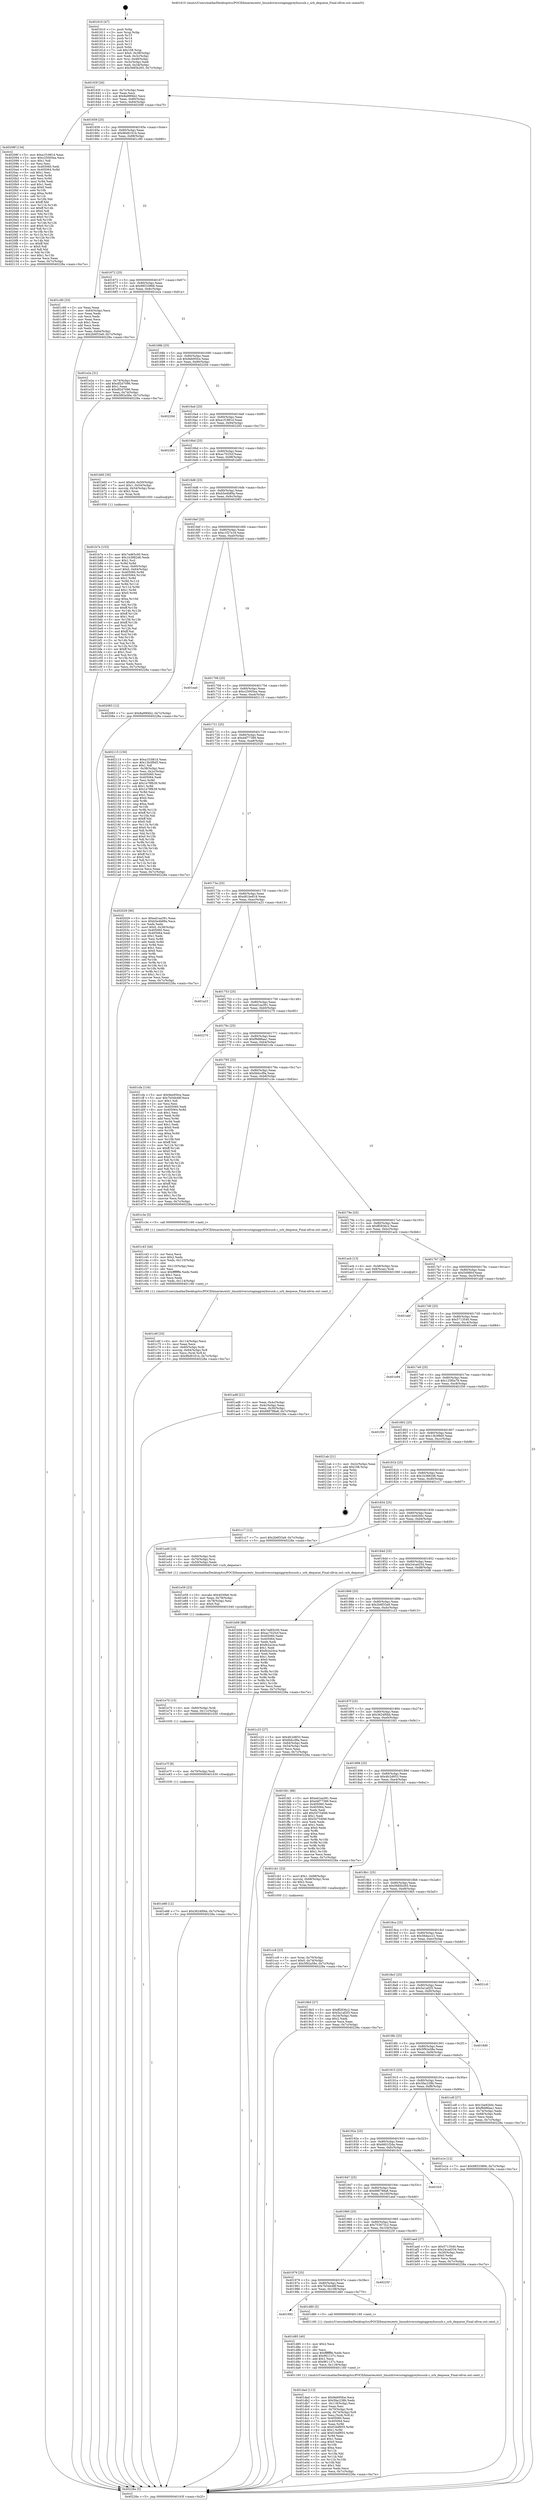 digraph "0x401610" {
  label = "0x401610 (/mnt/c/Users/mathe/Desktop/tcc/POCII/binaries/extr_linuxdriversstaginggreybususb.c_urb_dequeue_Final-ollvm.out::main(0))"
  labelloc = "t"
  node[shape=record]

  Entry [label="",width=0.3,height=0.3,shape=circle,fillcolor=black,style=filled]
  "0x40163f" [label="{
     0x40163f [26]\l
     | [instrs]\l
     &nbsp;&nbsp;0x40163f \<+3\>: mov -0x7c(%rbp),%eax\l
     &nbsp;&nbsp;0x401642 \<+2\>: mov %eax,%ecx\l
     &nbsp;&nbsp;0x401644 \<+6\>: sub $0x8a99f4b2,%ecx\l
     &nbsp;&nbsp;0x40164a \<+3\>: mov %eax,-0x80(%rbp)\l
     &nbsp;&nbsp;0x40164d \<+6\>: mov %ecx,-0x84(%rbp)\l
     &nbsp;&nbsp;0x401653 \<+6\>: je 000000000040208f \<main+0xa7f\>\l
  }"]
  "0x40208f" [label="{
     0x40208f [134]\l
     | [instrs]\l
     &nbsp;&nbsp;0x40208f \<+5\>: mov $0xa1f1881d,%eax\l
     &nbsp;&nbsp;0x402094 \<+5\>: mov $0xc25005ea,%ecx\l
     &nbsp;&nbsp;0x402099 \<+2\>: mov $0x1,%dl\l
     &nbsp;&nbsp;0x40209b \<+2\>: xor %esi,%esi\l
     &nbsp;&nbsp;0x40209d \<+7\>: mov 0x405060,%edi\l
     &nbsp;&nbsp;0x4020a4 \<+8\>: mov 0x405064,%r8d\l
     &nbsp;&nbsp;0x4020ac \<+3\>: sub $0x1,%esi\l
     &nbsp;&nbsp;0x4020af \<+3\>: mov %edi,%r9d\l
     &nbsp;&nbsp;0x4020b2 \<+3\>: add %esi,%r9d\l
     &nbsp;&nbsp;0x4020b5 \<+4\>: imul %r9d,%edi\l
     &nbsp;&nbsp;0x4020b9 \<+3\>: and $0x1,%edi\l
     &nbsp;&nbsp;0x4020bc \<+3\>: cmp $0x0,%edi\l
     &nbsp;&nbsp;0x4020bf \<+4\>: sete %r10b\l
     &nbsp;&nbsp;0x4020c3 \<+4\>: cmp $0xa,%r8d\l
     &nbsp;&nbsp;0x4020c7 \<+4\>: setl %r11b\l
     &nbsp;&nbsp;0x4020cb \<+3\>: mov %r10b,%bl\l
     &nbsp;&nbsp;0x4020ce \<+3\>: xor $0xff,%bl\l
     &nbsp;&nbsp;0x4020d1 \<+3\>: mov %r11b,%r14b\l
     &nbsp;&nbsp;0x4020d4 \<+4\>: xor $0xff,%r14b\l
     &nbsp;&nbsp;0x4020d8 \<+3\>: xor $0x0,%dl\l
     &nbsp;&nbsp;0x4020db \<+3\>: mov %bl,%r15b\l
     &nbsp;&nbsp;0x4020de \<+4\>: and $0x0,%r15b\l
     &nbsp;&nbsp;0x4020e2 \<+3\>: and %dl,%r10b\l
     &nbsp;&nbsp;0x4020e5 \<+3\>: mov %r14b,%r12b\l
     &nbsp;&nbsp;0x4020e8 \<+4\>: and $0x0,%r12b\l
     &nbsp;&nbsp;0x4020ec \<+3\>: and %dl,%r11b\l
     &nbsp;&nbsp;0x4020ef \<+3\>: or %r10b,%r15b\l
     &nbsp;&nbsp;0x4020f2 \<+3\>: or %r11b,%r12b\l
     &nbsp;&nbsp;0x4020f5 \<+3\>: xor %r12b,%r15b\l
     &nbsp;&nbsp;0x4020f8 \<+3\>: or %r14b,%bl\l
     &nbsp;&nbsp;0x4020fb \<+3\>: xor $0xff,%bl\l
     &nbsp;&nbsp;0x4020fe \<+3\>: or $0x0,%dl\l
     &nbsp;&nbsp;0x402101 \<+2\>: and %dl,%bl\l
     &nbsp;&nbsp;0x402103 \<+3\>: or %bl,%r15b\l
     &nbsp;&nbsp;0x402106 \<+4\>: test $0x1,%r15b\l
     &nbsp;&nbsp;0x40210a \<+3\>: cmovne %ecx,%eax\l
     &nbsp;&nbsp;0x40210d \<+3\>: mov %eax,-0x7c(%rbp)\l
     &nbsp;&nbsp;0x402110 \<+5\>: jmp 000000000040228a \<main+0xc7a\>\l
  }"]
  "0x401659" [label="{
     0x401659 [25]\l
     | [instrs]\l
     &nbsp;&nbsp;0x401659 \<+5\>: jmp 000000000040165e \<main+0x4e\>\l
     &nbsp;&nbsp;0x40165e \<+3\>: mov -0x80(%rbp),%eax\l
     &nbsp;&nbsp;0x401661 \<+5\>: sub $0x96d9161b,%eax\l
     &nbsp;&nbsp;0x401666 \<+6\>: mov %eax,-0x88(%rbp)\l
     &nbsp;&nbsp;0x40166c \<+6\>: je 0000000000401c90 \<main+0x680\>\l
  }"]
  Exit [label="",width=0.3,height=0.3,shape=circle,fillcolor=black,style=filled,peripheries=2]
  "0x401c90" [label="{
     0x401c90 [33]\l
     | [instrs]\l
     &nbsp;&nbsp;0x401c90 \<+2\>: xor %eax,%eax\l
     &nbsp;&nbsp;0x401c92 \<+3\>: mov -0x64(%rbp),%ecx\l
     &nbsp;&nbsp;0x401c95 \<+2\>: mov %eax,%edx\l
     &nbsp;&nbsp;0x401c97 \<+2\>: sub %ecx,%edx\l
     &nbsp;&nbsp;0x401c99 \<+2\>: mov %eax,%ecx\l
     &nbsp;&nbsp;0x401c9b \<+3\>: sub $0x1,%ecx\l
     &nbsp;&nbsp;0x401c9e \<+2\>: add %ecx,%edx\l
     &nbsp;&nbsp;0x401ca0 \<+2\>: sub %edx,%eax\l
     &nbsp;&nbsp;0x401ca2 \<+3\>: mov %eax,-0x64(%rbp)\l
     &nbsp;&nbsp;0x401ca5 \<+7\>: movl $0x2b6f33a9,-0x7c(%rbp)\l
     &nbsp;&nbsp;0x401cac \<+5\>: jmp 000000000040228a \<main+0xc7a\>\l
  }"]
  "0x401672" [label="{
     0x401672 [25]\l
     | [instrs]\l
     &nbsp;&nbsp;0x401672 \<+5\>: jmp 0000000000401677 \<main+0x67\>\l
     &nbsp;&nbsp;0x401677 \<+3\>: mov -0x80(%rbp),%eax\l
     &nbsp;&nbsp;0x40167a \<+5\>: sub $0x98533866,%eax\l
     &nbsp;&nbsp;0x40167f \<+6\>: mov %eax,-0x8c(%rbp)\l
     &nbsp;&nbsp;0x401685 \<+6\>: je 0000000000401e2a \<main+0x81a\>\l
  }"]
  "0x401e88" [label="{
     0x401e88 [12]\l
     | [instrs]\l
     &nbsp;&nbsp;0x401e88 \<+7\>: movl $0x3624f0bb,-0x7c(%rbp)\l
     &nbsp;&nbsp;0x401e8f \<+5\>: jmp 000000000040228a \<main+0xc7a\>\l
  }"]
  "0x401e2a" [label="{
     0x401e2a [31]\l
     | [instrs]\l
     &nbsp;&nbsp;0x401e2a \<+3\>: mov -0x74(%rbp),%eax\l
     &nbsp;&nbsp;0x401e2d \<+5\>: add $0xdf2d7096,%eax\l
     &nbsp;&nbsp;0x401e32 \<+3\>: add $0x1,%eax\l
     &nbsp;&nbsp;0x401e35 \<+5\>: sub $0xdf2d7096,%eax\l
     &nbsp;&nbsp;0x401e3a \<+3\>: mov %eax,-0x74(%rbp)\l
     &nbsp;&nbsp;0x401e3d \<+7\>: movl $0x5f92a58e,-0x7c(%rbp)\l
     &nbsp;&nbsp;0x401e44 \<+5\>: jmp 000000000040228a \<main+0xc7a\>\l
  }"]
  "0x40168b" [label="{
     0x40168b [25]\l
     | [instrs]\l
     &nbsp;&nbsp;0x40168b \<+5\>: jmp 0000000000401690 \<main+0x80\>\l
     &nbsp;&nbsp;0x401690 \<+3\>: mov -0x80(%rbp),%eax\l
     &nbsp;&nbsp;0x401693 \<+5\>: sub $0x9eb95fce,%eax\l
     &nbsp;&nbsp;0x401698 \<+6\>: mov %eax,-0x90(%rbp)\l
     &nbsp;&nbsp;0x40169e \<+6\>: je 000000000040220d \<main+0xbfd\>\l
  }"]
  "0x401e7f" [label="{
     0x401e7f [9]\l
     | [instrs]\l
     &nbsp;&nbsp;0x401e7f \<+4\>: mov -0x70(%rbp),%rdi\l
     &nbsp;&nbsp;0x401e83 \<+5\>: call 0000000000401030 \<free@plt\>\l
     | [calls]\l
     &nbsp;&nbsp;0x401030 \{1\} (unknown)\l
  }"]
  "0x40220d" [label="{
     0x40220d\l
  }", style=dashed]
  "0x4016a4" [label="{
     0x4016a4 [25]\l
     | [instrs]\l
     &nbsp;&nbsp;0x4016a4 \<+5\>: jmp 00000000004016a9 \<main+0x99\>\l
     &nbsp;&nbsp;0x4016a9 \<+3\>: mov -0x80(%rbp),%eax\l
     &nbsp;&nbsp;0x4016ac \<+5\>: sub $0xa1f1881d,%eax\l
     &nbsp;&nbsp;0x4016b1 \<+6\>: mov %eax,-0x94(%rbp)\l
     &nbsp;&nbsp;0x4016b7 \<+6\>: je 0000000000402283 \<main+0xc73\>\l
  }"]
  "0x401e70" [label="{
     0x401e70 [15]\l
     | [instrs]\l
     &nbsp;&nbsp;0x401e70 \<+4\>: mov -0x60(%rbp),%rdi\l
     &nbsp;&nbsp;0x401e74 \<+6\>: mov %eax,-0x11c(%rbp)\l
     &nbsp;&nbsp;0x401e7a \<+5\>: call 0000000000401030 \<free@plt\>\l
     | [calls]\l
     &nbsp;&nbsp;0x401030 \{1\} (unknown)\l
  }"]
  "0x402283" [label="{
     0x402283\l
  }", style=dashed]
  "0x4016bd" [label="{
     0x4016bd [25]\l
     | [instrs]\l
     &nbsp;&nbsp;0x4016bd \<+5\>: jmp 00000000004016c2 \<main+0xb2\>\l
     &nbsp;&nbsp;0x4016c2 \<+3\>: mov -0x80(%rbp),%eax\l
     &nbsp;&nbsp;0x4016c5 \<+5\>: sub $0xac7025cf,%eax\l
     &nbsp;&nbsp;0x4016ca \<+6\>: mov %eax,-0x98(%rbp)\l
     &nbsp;&nbsp;0x4016d0 \<+6\>: je 0000000000401b60 \<main+0x550\>\l
  }"]
  "0x401e59" [label="{
     0x401e59 [23]\l
     | [instrs]\l
     &nbsp;&nbsp;0x401e59 \<+10\>: movabs $0x4030b6,%rdi\l
     &nbsp;&nbsp;0x401e63 \<+3\>: mov %eax,-0x78(%rbp)\l
     &nbsp;&nbsp;0x401e66 \<+3\>: mov -0x78(%rbp),%esi\l
     &nbsp;&nbsp;0x401e69 \<+2\>: mov $0x0,%al\l
     &nbsp;&nbsp;0x401e6b \<+5\>: call 0000000000401040 \<printf@plt\>\l
     | [calls]\l
     &nbsp;&nbsp;0x401040 \{1\} (unknown)\l
  }"]
  "0x401b60" [label="{
     0x401b60 [30]\l
     | [instrs]\l
     &nbsp;&nbsp;0x401b60 \<+7\>: movl $0x64,-0x50(%rbp)\l
     &nbsp;&nbsp;0x401b67 \<+7\>: movl $0x1,-0x54(%rbp)\l
     &nbsp;&nbsp;0x401b6e \<+4\>: movslq -0x54(%rbp),%rax\l
     &nbsp;&nbsp;0x401b72 \<+4\>: shl $0x2,%rax\l
     &nbsp;&nbsp;0x401b76 \<+3\>: mov %rax,%rdi\l
     &nbsp;&nbsp;0x401b79 \<+5\>: call 0000000000401050 \<malloc@plt\>\l
     | [calls]\l
     &nbsp;&nbsp;0x401050 \{1\} (unknown)\l
  }"]
  "0x4016d6" [label="{
     0x4016d6 [25]\l
     | [instrs]\l
     &nbsp;&nbsp;0x4016d6 \<+5\>: jmp 00000000004016db \<main+0xcb\>\l
     &nbsp;&nbsp;0x4016db \<+3\>: mov -0x80(%rbp),%eax\l
     &nbsp;&nbsp;0x4016de \<+5\>: sub $0xb5e4b89a,%eax\l
     &nbsp;&nbsp;0x4016e3 \<+6\>: mov %eax,-0x9c(%rbp)\l
     &nbsp;&nbsp;0x4016e9 \<+6\>: je 0000000000402083 \<main+0xa73\>\l
  }"]
  "0x401dad" [label="{
     0x401dad [113]\l
     | [instrs]\l
     &nbsp;&nbsp;0x401dad \<+5\>: mov $0x9eb95fce,%ecx\l
     &nbsp;&nbsp;0x401db2 \<+5\>: mov $0x5fac238b,%edx\l
     &nbsp;&nbsp;0x401db7 \<+6\>: mov -0x118(%rbp),%esi\l
     &nbsp;&nbsp;0x401dbd \<+3\>: imul %eax,%esi\l
     &nbsp;&nbsp;0x401dc0 \<+4\>: mov -0x70(%rbp),%rdi\l
     &nbsp;&nbsp;0x401dc4 \<+4\>: movslq -0x74(%rbp),%r8\l
     &nbsp;&nbsp;0x401dc8 \<+4\>: mov %esi,(%rdi,%r8,4)\l
     &nbsp;&nbsp;0x401dcc \<+7\>: mov 0x405060,%eax\l
     &nbsp;&nbsp;0x401dd3 \<+7\>: mov 0x405064,%esi\l
     &nbsp;&nbsp;0x401dda \<+3\>: mov %eax,%r9d\l
     &nbsp;&nbsp;0x401ddd \<+7\>: sub $0xf16df955,%r9d\l
     &nbsp;&nbsp;0x401de4 \<+4\>: sub $0x1,%r9d\l
     &nbsp;&nbsp;0x401de8 \<+7\>: add $0xf16df955,%r9d\l
     &nbsp;&nbsp;0x401def \<+4\>: imul %r9d,%eax\l
     &nbsp;&nbsp;0x401df3 \<+3\>: and $0x1,%eax\l
     &nbsp;&nbsp;0x401df6 \<+3\>: cmp $0x0,%eax\l
     &nbsp;&nbsp;0x401df9 \<+4\>: sete %r10b\l
     &nbsp;&nbsp;0x401dfd \<+3\>: cmp $0xa,%esi\l
     &nbsp;&nbsp;0x401e00 \<+4\>: setl %r11b\l
     &nbsp;&nbsp;0x401e04 \<+3\>: mov %r10b,%bl\l
     &nbsp;&nbsp;0x401e07 \<+3\>: and %r11b,%bl\l
     &nbsp;&nbsp;0x401e0a \<+3\>: xor %r11b,%r10b\l
     &nbsp;&nbsp;0x401e0d \<+3\>: or %r10b,%bl\l
     &nbsp;&nbsp;0x401e10 \<+3\>: test $0x1,%bl\l
     &nbsp;&nbsp;0x401e13 \<+3\>: cmovne %edx,%ecx\l
     &nbsp;&nbsp;0x401e16 \<+3\>: mov %ecx,-0x7c(%rbp)\l
     &nbsp;&nbsp;0x401e19 \<+5\>: jmp 000000000040228a \<main+0xc7a\>\l
  }"]
  "0x402083" [label="{
     0x402083 [12]\l
     | [instrs]\l
     &nbsp;&nbsp;0x402083 \<+7\>: movl $0x8a99f4b2,-0x7c(%rbp)\l
     &nbsp;&nbsp;0x40208a \<+5\>: jmp 000000000040228a \<main+0xc7a\>\l
  }"]
  "0x4016ef" [label="{
     0x4016ef [25]\l
     | [instrs]\l
     &nbsp;&nbsp;0x4016ef \<+5\>: jmp 00000000004016f4 \<main+0xe4\>\l
     &nbsp;&nbsp;0x4016f4 \<+3\>: mov -0x80(%rbp),%eax\l
     &nbsp;&nbsp;0x4016f7 \<+5\>: sub $0xc1f27e18,%eax\l
     &nbsp;&nbsp;0x4016fc \<+6\>: mov %eax,-0xa0(%rbp)\l
     &nbsp;&nbsp;0x401702 \<+6\>: je 0000000000401ea0 \<main+0x890\>\l
  }"]
  "0x401d85" [label="{
     0x401d85 [40]\l
     | [instrs]\l
     &nbsp;&nbsp;0x401d85 \<+5\>: mov $0x2,%ecx\l
     &nbsp;&nbsp;0x401d8a \<+1\>: cltd\l
     &nbsp;&nbsp;0x401d8b \<+2\>: idiv %ecx\l
     &nbsp;&nbsp;0x401d8d \<+6\>: imul $0xfffffffe,%edx,%ecx\l
     &nbsp;&nbsp;0x401d93 \<+6\>: add $0x961137c,%ecx\l
     &nbsp;&nbsp;0x401d99 \<+3\>: add $0x1,%ecx\l
     &nbsp;&nbsp;0x401d9c \<+6\>: sub $0x961137c,%ecx\l
     &nbsp;&nbsp;0x401da2 \<+6\>: mov %ecx,-0x118(%rbp)\l
     &nbsp;&nbsp;0x401da8 \<+5\>: call 0000000000401160 \<next_i\>\l
     | [calls]\l
     &nbsp;&nbsp;0x401160 \{1\} (/mnt/c/Users/mathe/Desktop/tcc/POCII/binaries/extr_linuxdriversstaginggreybususb.c_urb_dequeue_Final-ollvm.out::next_i)\l
  }"]
  "0x401ea0" [label="{
     0x401ea0\l
  }", style=dashed]
  "0x401708" [label="{
     0x401708 [25]\l
     | [instrs]\l
     &nbsp;&nbsp;0x401708 \<+5\>: jmp 000000000040170d \<main+0xfd\>\l
     &nbsp;&nbsp;0x40170d \<+3\>: mov -0x80(%rbp),%eax\l
     &nbsp;&nbsp;0x401710 \<+5\>: sub $0xc25005ea,%eax\l
     &nbsp;&nbsp;0x401715 \<+6\>: mov %eax,-0xa4(%rbp)\l
     &nbsp;&nbsp;0x40171b \<+6\>: je 0000000000402115 \<main+0xb05\>\l
  }"]
  "0x401992" [label="{
     0x401992\l
  }", style=dashed]
  "0x402115" [label="{
     0x402115 [150]\l
     | [instrs]\l
     &nbsp;&nbsp;0x402115 \<+5\>: mov $0xa1f1881d,%eax\l
     &nbsp;&nbsp;0x40211a \<+5\>: mov $0x13b3f9d5,%ecx\l
     &nbsp;&nbsp;0x40211f \<+2\>: mov $0x1,%dl\l
     &nbsp;&nbsp;0x402121 \<+3\>: mov -0x38(%rbp),%esi\l
     &nbsp;&nbsp;0x402124 \<+3\>: mov %esi,-0x2c(%rbp)\l
     &nbsp;&nbsp;0x402127 \<+7\>: mov 0x405060,%esi\l
     &nbsp;&nbsp;0x40212e \<+7\>: mov 0x405064,%edi\l
     &nbsp;&nbsp;0x402135 \<+3\>: mov %esi,%r8d\l
     &nbsp;&nbsp;0x402138 \<+7\>: add $0x1e78fb39,%r8d\l
     &nbsp;&nbsp;0x40213f \<+4\>: sub $0x1,%r8d\l
     &nbsp;&nbsp;0x402143 \<+7\>: sub $0x1e78fb39,%r8d\l
     &nbsp;&nbsp;0x40214a \<+4\>: imul %r8d,%esi\l
     &nbsp;&nbsp;0x40214e \<+3\>: and $0x1,%esi\l
     &nbsp;&nbsp;0x402151 \<+3\>: cmp $0x0,%esi\l
     &nbsp;&nbsp;0x402154 \<+4\>: sete %r9b\l
     &nbsp;&nbsp;0x402158 \<+3\>: cmp $0xa,%edi\l
     &nbsp;&nbsp;0x40215b \<+4\>: setl %r10b\l
     &nbsp;&nbsp;0x40215f \<+3\>: mov %r9b,%r11b\l
     &nbsp;&nbsp;0x402162 \<+4\>: xor $0xff,%r11b\l
     &nbsp;&nbsp;0x402166 \<+3\>: mov %r10b,%bl\l
     &nbsp;&nbsp;0x402169 \<+3\>: xor $0xff,%bl\l
     &nbsp;&nbsp;0x40216c \<+3\>: xor $0x0,%dl\l
     &nbsp;&nbsp;0x40216f \<+3\>: mov %r11b,%r14b\l
     &nbsp;&nbsp;0x402172 \<+4\>: and $0x0,%r14b\l
     &nbsp;&nbsp;0x402176 \<+3\>: and %dl,%r9b\l
     &nbsp;&nbsp;0x402179 \<+3\>: mov %bl,%r15b\l
     &nbsp;&nbsp;0x40217c \<+4\>: and $0x0,%r15b\l
     &nbsp;&nbsp;0x402180 \<+3\>: and %dl,%r10b\l
     &nbsp;&nbsp;0x402183 \<+3\>: or %r9b,%r14b\l
     &nbsp;&nbsp;0x402186 \<+3\>: or %r10b,%r15b\l
     &nbsp;&nbsp;0x402189 \<+3\>: xor %r15b,%r14b\l
     &nbsp;&nbsp;0x40218c \<+3\>: or %bl,%r11b\l
     &nbsp;&nbsp;0x40218f \<+4\>: xor $0xff,%r11b\l
     &nbsp;&nbsp;0x402193 \<+3\>: or $0x0,%dl\l
     &nbsp;&nbsp;0x402196 \<+3\>: and %dl,%r11b\l
     &nbsp;&nbsp;0x402199 \<+3\>: or %r11b,%r14b\l
     &nbsp;&nbsp;0x40219c \<+4\>: test $0x1,%r14b\l
     &nbsp;&nbsp;0x4021a0 \<+3\>: cmovne %ecx,%eax\l
     &nbsp;&nbsp;0x4021a3 \<+3\>: mov %eax,-0x7c(%rbp)\l
     &nbsp;&nbsp;0x4021a6 \<+5\>: jmp 000000000040228a \<main+0xc7a\>\l
  }"]
  "0x401721" [label="{
     0x401721 [25]\l
     | [instrs]\l
     &nbsp;&nbsp;0x401721 \<+5\>: jmp 0000000000401726 \<main+0x116\>\l
     &nbsp;&nbsp;0x401726 \<+3\>: mov -0x80(%rbp),%eax\l
     &nbsp;&nbsp;0x401729 \<+5\>: sub $0xd4f77389,%eax\l
     &nbsp;&nbsp;0x40172e \<+6\>: mov %eax,-0xa8(%rbp)\l
     &nbsp;&nbsp;0x401734 \<+6\>: je 0000000000402029 \<main+0xa19\>\l
  }"]
  "0x401d80" [label="{
     0x401d80 [5]\l
     | [instrs]\l
     &nbsp;&nbsp;0x401d80 \<+5\>: call 0000000000401160 \<next_i\>\l
     | [calls]\l
     &nbsp;&nbsp;0x401160 \{1\} (/mnt/c/Users/mathe/Desktop/tcc/POCII/binaries/extr_linuxdriversstaginggreybususb.c_urb_dequeue_Final-ollvm.out::next_i)\l
  }"]
  "0x402029" [label="{
     0x402029 [90]\l
     | [instrs]\l
     &nbsp;&nbsp;0x402029 \<+5\>: mov $0xed1ea391,%eax\l
     &nbsp;&nbsp;0x40202e \<+5\>: mov $0xb5e4b89a,%ecx\l
     &nbsp;&nbsp;0x402033 \<+2\>: xor %edx,%edx\l
     &nbsp;&nbsp;0x402035 \<+7\>: movl $0x0,-0x38(%rbp)\l
     &nbsp;&nbsp;0x40203c \<+7\>: mov 0x405060,%esi\l
     &nbsp;&nbsp;0x402043 \<+7\>: mov 0x405064,%edi\l
     &nbsp;&nbsp;0x40204a \<+3\>: sub $0x1,%edx\l
     &nbsp;&nbsp;0x40204d \<+3\>: mov %esi,%r8d\l
     &nbsp;&nbsp;0x402050 \<+3\>: add %edx,%r8d\l
     &nbsp;&nbsp;0x402053 \<+4\>: imul %r8d,%esi\l
     &nbsp;&nbsp;0x402057 \<+3\>: and $0x1,%esi\l
     &nbsp;&nbsp;0x40205a \<+3\>: cmp $0x0,%esi\l
     &nbsp;&nbsp;0x40205d \<+4\>: sete %r9b\l
     &nbsp;&nbsp;0x402061 \<+3\>: cmp $0xa,%edi\l
     &nbsp;&nbsp;0x402064 \<+4\>: setl %r10b\l
     &nbsp;&nbsp;0x402068 \<+3\>: mov %r9b,%r11b\l
     &nbsp;&nbsp;0x40206b \<+3\>: and %r10b,%r11b\l
     &nbsp;&nbsp;0x40206e \<+3\>: xor %r10b,%r9b\l
     &nbsp;&nbsp;0x402071 \<+3\>: or %r9b,%r11b\l
     &nbsp;&nbsp;0x402074 \<+4\>: test $0x1,%r11b\l
     &nbsp;&nbsp;0x402078 \<+3\>: cmovne %ecx,%eax\l
     &nbsp;&nbsp;0x40207b \<+3\>: mov %eax,-0x7c(%rbp)\l
     &nbsp;&nbsp;0x40207e \<+5\>: jmp 000000000040228a \<main+0xc7a\>\l
  }"]
  "0x40173a" [label="{
     0x40173a [25]\l
     | [instrs]\l
     &nbsp;&nbsp;0x40173a \<+5\>: jmp 000000000040173f \<main+0x12f\>\l
     &nbsp;&nbsp;0x40173f \<+3\>: mov -0x80(%rbp),%eax\l
     &nbsp;&nbsp;0x401742 \<+5\>: sub $0xd81be818,%eax\l
     &nbsp;&nbsp;0x401747 \<+6\>: mov %eax,-0xac(%rbp)\l
     &nbsp;&nbsp;0x40174d \<+6\>: je 0000000000401a23 \<main+0x413\>\l
  }"]
  "0x401979" [label="{
     0x401979 [25]\l
     | [instrs]\l
     &nbsp;&nbsp;0x401979 \<+5\>: jmp 000000000040197e \<main+0x36e\>\l
     &nbsp;&nbsp;0x40197e \<+3\>: mov -0x80(%rbp),%eax\l
     &nbsp;&nbsp;0x401981 \<+5\>: sub $0x7b54b48f,%eax\l
     &nbsp;&nbsp;0x401986 \<+6\>: mov %eax,-0x108(%rbp)\l
     &nbsp;&nbsp;0x40198c \<+6\>: je 0000000000401d80 \<main+0x770\>\l
  }"]
  "0x401a23" [label="{
     0x401a23\l
  }", style=dashed]
  "0x401753" [label="{
     0x401753 [25]\l
     | [instrs]\l
     &nbsp;&nbsp;0x401753 \<+5\>: jmp 0000000000401758 \<main+0x148\>\l
     &nbsp;&nbsp;0x401758 \<+3\>: mov -0x80(%rbp),%eax\l
     &nbsp;&nbsp;0x40175b \<+5\>: sub $0xed1ea391,%eax\l
     &nbsp;&nbsp;0x401760 \<+6\>: mov %eax,-0xb0(%rbp)\l
     &nbsp;&nbsp;0x401766 \<+6\>: je 0000000000402270 \<main+0xc60\>\l
  }"]
  "0x40225f" [label="{
     0x40225f\l
  }", style=dashed]
  "0x402270" [label="{
     0x402270\l
  }", style=dashed]
  "0x40176c" [label="{
     0x40176c [25]\l
     | [instrs]\l
     &nbsp;&nbsp;0x40176c \<+5\>: jmp 0000000000401771 \<main+0x161\>\l
     &nbsp;&nbsp;0x401771 \<+3\>: mov -0x80(%rbp),%eax\l
     &nbsp;&nbsp;0x401774 \<+5\>: sub $0xf9d86aa1,%eax\l
     &nbsp;&nbsp;0x401779 \<+6\>: mov %eax,-0xb4(%rbp)\l
     &nbsp;&nbsp;0x40177f \<+6\>: je 0000000000401cfa \<main+0x6ea\>\l
  }"]
  "0x401cc8" [label="{
     0x401cc8 [23]\l
     | [instrs]\l
     &nbsp;&nbsp;0x401cc8 \<+4\>: mov %rax,-0x70(%rbp)\l
     &nbsp;&nbsp;0x401ccc \<+7\>: movl $0x0,-0x74(%rbp)\l
     &nbsp;&nbsp;0x401cd3 \<+7\>: movl $0x5f92a58e,-0x7c(%rbp)\l
     &nbsp;&nbsp;0x401cda \<+5\>: jmp 000000000040228a \<main+0xc7a\>\l
  }"]
  "0x401cfa" [label="{
     0x401cfa [134]\l
     | [instrs]\l
     &nbsp;&nbsp;0x401cfa \<+5\>: mov $0x9eb95fce,%eax\l
     &nbsp;&nbsp;0x401cff \<+5\>: mov $0x7b54b48f,%ecx\l
     &nbsp;&nbsp;0x401d04 \<+2\>: mov $0x1,%dl\l
     &nbsp;&nbsp;0x401d06 \<+2\>: xor %esi,%esi\l
     &nbsp;&nbsp;0x401d08 \<+7\>: mov 0x405060,%edi\l
     &nbsp;&nbsp;0x401d0f \<+8\>: mov 0x405064,%r8d\l
     &nbsp;&nbsp;0x401d17 \<+3\>: sub $0x1,%esi\l
     &nbsp;&nbsp;0x401d1a \<+3\>: mov %edi,%r9d\l
     &nbsp;&nbsp;0x401d1d \<+3\>: add %esi,%r9d\l
     &nbsp;&nbsp;0x401d20 \<+4\>: imul %r9d,%edi\l
     &nbsp;&nbsp;0x401d24 \<+3\>: and $0x1,%edi\l
     &nbsp;&nbsp;0x401d27 \<+3\>: cmp $0x0,%edi\l
     &nbsp;&nbsp;0x401d2a \<+4\>: sete %r10b\l
     &nbsp;&nbsp;0x401d2e \<+4\>: cmp $0xa,%r8d\l
     &nbsp;&nbsp;0x401d32 \<+4\>: setl %r11b\l
     &nbsp;&nbsp;0x401d36 \<+3\>: mov %r10b,%bl\l
     &nbsp;&nbsp;0x401d39 \<+3\>: xor $0xff,%bl\l
     &nbsp;&nbsp;0x401d3c \<+3\>: mov %r11b,%r14b\l
     &nbsp;&nbsp;0x401d3f \<+4\>: xor $0xff,%r14b\l
     &nbsp;&nbsp;0x401d43 \<+3\>: xor $0x0,%dl\l
     &nbsp;&nbsp;0x401d46 \<+3\>: mov %bl,%r15b\l
     &nbsp;&nbsp;0x401d49 \<+4\>: and $0x0,%r15b\l
     &nbsp;&nbsp;0x401d4d \<+3\>: and %dl,%r10b\l
     &nbsp;&nbsp;0x401d50 \<+3\>: mov %r14b,%r12b\l
     &nbsp;&nbsp;0x401d53 \<+4\>: and $0x0,%r12b\l
     &nbsp;&nbsp;0x401d57 \<+3\>: and %dl,%r11b\l
     &nbsp;&nbsp;0x401d5a \<+3\>: or %r10b,%r15b\l
     &nbsp;&nbsp;0x401d5d \<+3\>: or %r11b,%r12b\l
     &nbsp;&nbsp;0x401d60 \<+3\>: xor %r12b,%r15b\l
     &nbsp;&nbsp;0x401d63 \<+3\>: or %r14b,%bl\l
     &nbsp;&nbsp;0x401d66 \<+3\>: xor $0xff,%bl\l
     &nbsp;&nbsp;0x401d69 \<+3\>: or $0x0,%dl\l
     &nbsp;&nbsp;0x401d6c \<+2\>: and %dl,%bl\l
     &nbsp;&nbsp;0x401d6e \<+3\>: or %bl,%r15b\l
     &nbsp;&nbsp;0x401d71 \<+4\>: test $0x1,%r15b\l
     &nbsp;&nbsp;0x401d75 \<+3\>: cmovne %ecx,%eax\l
     &nbsp;&nbsp;0x401d78 \<+3\>: mov %eax,-0x7c(%rbp)\l
     &nbsp;&nbsp;0x401d7b \<+5\>: jmp 000000000040228a \<main+0xc7a\>\l
  }"]
  "0x401785" [label="{
     0x401785 [25]\l
     | [instrs]\l
     &nbsp;&nbsp;0x401785 \<+5\>: jmp 000000000040178a \<main+0x17a\>\l
     &nbsp;&nbsp;0x40178a \<+3\>: mov -0x80(%rbp),%eax\l
     &nbsp;&nbsp;0x40178d \<+5\>: sub $0xfddccf9a,%eax\l
     &nbsp;&nbsp;0x401792 \<+6\>: mov %eax,-0xb8(%rbp)\l
     &nbsp;&nbsp;0x401798 \<+6\>: je 0000000000401c3e \<main+0x62e\>\l
  }"]
  "0x401c6f" [label="{
     0x401c6f [33]\l
     | [instrs]\l
     &nbsp;&nbsp;0x401c6f \<+6\>: mov -0x114(%rbp),%ecx\l
     &nbsp;&nbsp;0x401c75 \<+3\>: imul %eax,%ecx\l
     &nbsp;&nbsp;0x401c78 \<+4\>: mov -0x60(%rbp),%rdi\l
     &nbsp;&nbsp;0x401c7c \<+4\>: movslq -0x64(%rbp),%r8\l
     &nbsp;&nbsp;0x401c80 \<+4\>: mov %ecx,(%rdi,%r8,4)\l
     &nbsp;&nbsp;0x401c84 \<+7\>: movl $0x96d9161b,-0x7c(%rbp)\l
     &nbsp;&nbsp;0x401c8b \<+5\>: jmp 000000000040228a \<main+0xc7a\>\l
  }"]
  "0x401c3e" [label="{
     0x401c3e [5]\l
     | [instrs]\l
     &nbsp;&nbsp;0x401c3e \<+5\>: call 0000000000401160 \<next_i\>\l
     | [calls]\l
     &nbsp;&nbsp;0x401160 \{1\} (/mnt/c/Users/mathe/Desktop/tcc/POCII/binaries/extr_linuxdriversstaginggreybususb.c_urb_dequeue_Final-ollvm.out::next_i)\l
  }"]
  "0x40179e" [label="{
     0x40179e [25]\l
     | [instrs]\l
     &nbsp;&nbsp;0x40179e \<+5\>: jmp 00000000004017a3 \<main+0x193\>\l
     &nbsp;&nbsp;0x4017a3 \<+3\>: mov -0x80(%rbp),%eax\l
     &nbsp;&nbsp;0x4017a6 \<+5\>: sub $0xff2836c2,%eax\l
     &nbsp;&nbsp;0x4017ab \<+6\>: mov %eax,-0xbc(%rbp)\l
     &nbsp;&nbsp;0x4017b1 \<+6\>: je 0000000000401acb \<main+0x4bb\>\l
  }"]
  "0x401c43" [label="{
     0x401c43 [44]\l
     | [instrs]\l
     &nbsp;&nbsp;0x401c43 \<+2\>: xor %ecx,%ecx\l
     &nbsp;&nbsp;0x401c45 \<+5\>: mov $0x2,%edx\l
     &nbsp;&nbsp;0x401c4a \<+6\>: mov %edx,-0x110(%rbp)\l
     &nbsp;&nbsp;0x401c50 \<+1\>: cltd\l
     &nbsp;&nbsp;0x401c51 \<+6\>: mov -0x110(%rbp),%esi\l
     &nbsp;&nbsp;0x401c57 \<+2\>: idiv %esi\l
     &nbsp;&nbsp;0x401c59 \<+6\>: imul $0xfffffffe,%edx,%edx\l
     &nbsp;&nbsp;0x401c5f \<+3\>: sub $0x1,%ecx\l
     &nbsp;&nbsp;0x401c62 \<+2\>: sub %ecx,%edx\l
     &nbsp;&nbsp;0x401c64 \<+6\>: mov %edx,-0x114(%rbp)\l
     &nbsp;&nbsp;0x401c6a \<+5\>: call 0000000000401160 \<next_i\>\l
     | [calls]\l
     &nbsp;&nbsp;0x401160 \{1\} (/mnt/c/Users/mathe/Desktop/tcc/POCII/binaries/extr_linuxdriversstaginggreybususb.c_urb_dequeue_Final-ollvm.out::next_i)\l
  }"]
  "0x401acb" [label="{
     0x401acb [13]\l
     | [instrs]\l
     &nbsp;&nbsp;0x401acb \<+4\>: mov -0x48(%rbp),%rax\l
     &nbsp;&nbsp;0x401acf \<+4\>: mov 0x8(%rax),%rdi\l
     &nbsp;&nbsp;0x401ad3 \<+5\>: call 0000000000401060 \<atoi@plt\>\l
     | [calls]\l
     &nbsp;&nbsp;0x401060 \{1\} (unknown)\l
  }"]
  "0x4017b7" [label="{
     0x4017b7 [25]\l
     | [instrs]\l
     &nbsp;&nbsp;0x4017b7 \<+5\>: jmp 00000000004017bc \<main+0x1ac\>\l
     &nbsp;&nbsp;0x4017bc \<+3\>: mov -0x80(%rbp),%eax\l
     &nbsp;&nbsp;0x4017bf \<+5\>: sub $0x5498fcf,%eax\l
     &nbsp;&nbsp;0x4017c4 \<+6\>: mov %eax,-0xc0(%rbp)\l
     &nbsp;&nbsp;0x4017ca \<+6\>: je 0000000000401abf \<main+0x4af\>\l
  }"]
  "0x401b7e" [label="{
     0x401b7e [153]\l
     | [instrs]\l
     &nbsp;&nbsp;0x401b7e \<+5\>: mov $0x7ed65c00,%ecx\l
     &nbsp;&nbsp;0x401b83 \<+5\>: mov $0x1b3882d6,%edx\l
     &nbsp;&nbsp;0x401b88 \<+3\>: mov $0x1,%sil\l
     &nbsp;&nbsp;0x401b8b \<+3\>: xor %r8d,%r8d\l
     &nbsp;&nbsp;0x401b8e \<+4\>: mov %rax,-0x60(%rbp)\l
     &nbsp;&nbsp;0x401b92 \<+7\>: movl $0x0,-0x64(%rbp)\l
     &nbsp;&nbsp;0x401b99 \<+8\>: mov 0x405060,%r9d\l
     &nbsp;&nbsp;0x401ba1 \<+8\>: mov 0x405064,%r10d\l
     &nbsp;&nbsp;0x401ba9 \<+4\>: sub $0x1,%r8d\l
     &nbsp;&nbsp;0x401bad \<+3\>: mov %r9d,%r11d\l
     &nbsp;&nbsp;0x401bb0 \<+3\>: add %r8d,%r11d\l
     &nbsp;&nbsp;0x401bb3 \<+4\>: imul %r11d,%r9d\l
     &nbsp;&nbsp;0x401bb7 \<+4\>: and $0x1,%r9d\l
     &nbsp;&nbsp;0x401bbb \<+4\>: cmp $0x0,%r9d\l
     &nbsp;&nbsp;0x401bbf \<+3\>: sete %bl\l
     &nbsp;&nbsp;0x401bc2 \<+4\>: cmp $0xa,%r10d\l
     &nbsp;&nbsp;0x401bc6 \<+4\>: setl %r14b\l
     &nbsp;&nbsp;0x401bca \<+3\>: mov %bl,%r15b\l
     &nbsp;&nbsp;0x401bcd \<+4\>: xor $0xff,%r15b\l
     &nbsp;&nbsp;0x401bd1 \<+3\>: mov %r14b,%r12b\l
     &nbsp;&nbsp;0x401bd4 \<+4\>: xor $0xff,%r12b\l
     &nbsp;&nbsp;0x401bd8 \<+4\>: xor $0x1,%sil\l
     &nbsp;&nbsp;0x401bdc \<+3\>: mov %r15b,%r13b\l
     &nbsp;&nbsp;0x401bdf \<+4\>: and $0xff,%r13b\l
     &nbsp;&nbsp;0x401be3 \<+3\>: and %sil,%bl\l
     &nbsp;&nbsp;0x401be6 \<+3\>: mov %r12b,%al\l
     &nbsp;&nbsp;0x401be9 \<+2\>: and $0xff,%al\l
     &nbsp;&nbsp;0x401beb \<+3\>: and %sil,%r14b\l
     &nbsp;&nbsp;0x401bee \<+3\>: or %bl,%r13b\l
     &nbsp;&nbsp;0x401bf1 \<+3\>: or %r14b,%al\l
     &nbsp;&nbsp;0x401bf4 \<+3\>: xor %al,%r13b\l
     &nbsp;&nbsp;0x401bf7 \<+3\>: or %r12b,%r15b\l
     &nbsp;&nbsp;0x401bfa \<+4\>: xor $0xff,%r15b\l
     &nbsp;&nbsp;0x401bfe \<+4\>: or $0x1,%sil\l
     &nbsp;&nbsp;0x401c02 \<+3\>: and %sil,%r15b\l
     &nbsp;&nbsp;0x401c05 \<+3\>: or %r15b,%r13b\l
     &nbsp;&nbsp;0x401c08 \<+4\>: test $0x1,%r13b\l
     &nbsp;&nbsp;0x401c0c \<+3\>: cmovne %edx,%ecx\l
     &nbsp;&nbsp;0x401c0f \<+3\>: mov %ecx,-0x7c(%rbp)\l
     &nbsp;&nbsp;0x401c12 \<+5\>: jmp 000000000040228a \<main+0xc7a\>\l
  }"]
  "0x401abf" [label="{
     0x401abf\l
  }", style=dashed]
  "0x4017d0" [label="{
     0x4017d0 [25]\l
     | [instrs]\l
     &nbsp;&nbsp;0x4017d0 \<+5\>: jmp 00000000004017d5 \<main+0x1c5\>\l
     &nbsp;&nbsp;0x4017d5 \<+3\>: mov -0x80(%rbp),%eax\l
     &nbsp;&nbsp;0x4017d8 \<+5\>: sub $0x5713540,%eax\l
     &nbsp;&nbsp;0x4017dd \<+6\>: mov %eax,-0xc4(%rbp)\l
     &nbsp;&nbsp;0x4017e3 \<+6\>: je 0000000000401e94 \<main+0x884\>\l
  }"]
  "0x401960" [label="{
     0x401960 [25]\l
     | [instrs]\l
     &nbsp;&nbsp;0x401960 \<+5\>: jmp 0000000000401965 \<main+0x355\>\l
     &nbsp;&nbsp;0x401965 \<+3\>: mov -0x80(%rbp),%eax\l
     &nbsp;&nbsp;0x401968 \<+5\>: sub $0x753673c2,%eax\l
     &nbsp;&nbsp;0x40196d \<+6\>: mov %eax,-0x104(%rbp)\l
     &nbsp;&nbsp;0x401973 \<+6\>: je 000000000040225f \<main+0xc4f\>\l
  }"]
  "0x401e94" [label="{
     0x401e94\l
  }", style=dashed]
  "0x4017e9" [label="{
     0x4017e9 [25]\l
     | [instrs]\l
     &nbsp;&nbsp;0x4017e9 \<+5\>: jmp 00000000004017ee \<main+0x1de\>\l
     &nbsp;&nbsp;0x4017ee \<+3\>: mov -0x80(%rbp),%eax\l
     &nbsp;&nbsp;0x4017f1 \<+5\>: sub $0x125f0a78,%eax\l
     &nbsp;&nbsp;0x4017f6 \<+6\>: mov %eax,-0xc8(%rbp)\l
     &nbsp;&nbsp;0x4017fc \<+6\>: je 0000000000401f30 \<main+0x920\>\l
  }"]
  "0x401aed" [label="{
     0x401aed [27]\l
     | [instrs]\l
     &nbsp;&nbsp;0x401aed \<+5\>: mov $0x5713540,%eax\l
     &nbsp;&nbsp;0x401af2 \<+5\>: mov $0x24cad334,%ecx\l
     &nbsp;&nbsp;0x401af7 \<+3\>: mov -0x30(%rbp),%edx\l
     &nbsp;&nbsp;0x401afa \<+3\>: cmp $0x0,%edx\l
     &nbsp;&nbsp;0x401afd \<+3\>: cmove %ecx,%eax\l
     &nbsp;&nbsp;0x401b00 \<+3\>: mov %eax,-0x7c(%rbp)\l
     &nbsp;&nbsp;0x401b03 \<+5\>: jmp 000000000040228a \<main+0xc7a\>\l
  }"]
  "0x401f30" [label="{
     0x401f30\l
  }", style=dashed]
  "0x401802" [label="{
     0x401802 [25]\l
     | [instrs]\l
     &nbsp;&nbsp;0x401802 \<+5\>: jmp 0000000000401807 \<main+0x1f7\>\l
     &nbsp;&nbsp;0x401807 \<+3\>: mov -0x80(%rbp),%eax\l
     &nbsp;&nbsp;0x40180a \<+5\>: sub $0x13b3f9d5,%eax\l
     &nbsp;&nbsp;0x40180f \<+6\>: mov %eax,-0xcc(%rbp)\l
     &nbsp;&nbsp;0x401815 \<+6\>: je 00000000004021ab \<main+0xb9b\>\l
  }"]
  "0x401947" [label="{
     0x401947 [25]\l
     | [instrs]\l
     &nbsp;&nbsp;0x401947 \<+5\>: jmp 000000000040194c \<main+0x33c\>\l
     &nbsp;&nbsp;0x40194c \<+3\>: mov -0x80(%rbp),%eax\l
     &nbsp;&nbsp;0x40194f \<+5\>: sub $0x688788a8,%eax\l
     &nbsp;&nbsp;0x401954 \<+6\>: mov %eax,-0x100(%rbp)\l
     &nbsp;&nbsp;0x40195a \<+6\>: je 0000000000401aed \<main+0x4dd\>\l
  }"]
  "0x4021ab" [label="{
     0x4021ab [21]\l
     | [instrs]\l
     &nbsp;&nbsp;0x4021ab \<+3\>: mov -0x2c(%rbp),%eax\l
     &nbsp;&nbsp;0x4021ae \<+7\>: add $0x108,%rsp\l
     &nbsp;&nbsp;0x4021b5 \<+1\>: pop %rbx\l
     &nbsp;&nbsp;0x4021b6 \<+2\>: pop %r12\l
     &nbsp;&nbsp;0x4021b8 \<+2\>: pop %r13\l
     &nbsp;&nbsp;0x4021ba \<+2\>: pop %r14\l
     &nbsp;&nbsp;0x4021bc \<+2\>: pop %r15\l
     &nbsp;&nbsp;0x4021be \<+1\>: pop %rbp\l
     &nbsp;&nbsp;0x4021bf \<+1\>: ret\l
  }"]
  "0x40181b" [label="{
     0x40181b [25]\l
     | [instrs]\l
     &nbsp;&nbsp;0x40181b \<+5\>: jmp 0000000000401820 \<main+0x210\>\l
     &nbsp;&nbsp;0x401820 \<+3\>: mov -0x80(%rbp),%eax\l
     &nbsp;&nbsp;0x401823 \<+5\>: sub $0x1b3882d6,%eax\l
     &nbsp;&nbsp;0x401828 \<+6\>: mov %eax,-0xd0(%rbp)\l
     &nbsp;&nbsp;0x40182e \<+6\>: je 0000000000401c17 \<main+0x607\>\l
  }"]
  "0x401fc5" [label="{
     0x401fc5\l
  }", style=dashed]
  "0x401c17" [label="{
     0x401c17 [12]\l
     | [instrs]\l
     &nbsp;&nbsp;0x401c17 \<+7\>: movl $0x2b6f33a9,-0x7c(%rbp)\l
     &nbsp;&nbsp;0x401c1e \<+5\>: jmp 000000000040228a \<main+0xc7a\>\l
  }"]
  "0x401834" [label="{
     0x401834 [25]\l
     | [instrs]\l
     &nbsp;&nbsp;0x401834 \<+5\>: jmp 0000000000401839 \<main+0x229\>\l
     &nbsp;&nbsp;0x401839 \<+3\>: mov -0x80(%rbp),%eax\l
     &nbsp;&nbsp;0x40183c \<+5\>: sub $0x1be92b0c,%eax\l
     &nbsp;&nbsp;0x401841 \<+6\>: mov %eax,-0xd4(%rbp)\l
     &nbsp;&nbsp;0x401847 \<+6\>: je 0000000000401e49 \<main+0x839\>\l
  }"]
  "0x40192e" [label="{
     0x40192e [25]\l
     | [instrs]\l
     &nbsp;&nbsp;0x40192e \<+5\>: jmp 0000000000401933 \<main+0x323\>\l
     &nbsp;&nbsp;0x401933 \<+3\>: mov -0x80(%rbp),%eax\l
     &nbsp;&nbsp;0x401936 \<+5\>: sub $0x6601f2da,%eax\l
     &nbsp;&nbsp;0x40193b \<+6\>: mov %eax,-0xfc(%rbp)\l
     &nbsp;&nbsp;0x401941 \<+6\>: je 0000000000401fc5 \<main+0x9b5\>\l
  }"]
  "0x401e49" [label="{
     0x401e49 [16]\l
     | [instrs]\l
     &nbsp;&nbsp;0x401e49 \<+4\>: mov -0x60(%rbp),%rdi\l
     &nbsp;&nbsp;0x401e4d \<+4\>: mov -0x70(%rbp),%rsi\l
     &nbsp;&nbsp;0x401e51 \<+3\>: mov -0x50(%rbp),%edx\l
     &nbsp;&nbsp;0x401e54 \<+5\>: call 00000000004013e0 \<urb_dequeue\>\l
     | [calls]\l
     &nbsp;&nbsp;0x4013e0 \{1\} (/mnt/c/Users/mathe/Desktop/tcc/POCII/binaries/extr_linuxdriversstaginggreybususb.c_urb_dequeue_Final-ollvm.out::urb_dequeue)\l
  }"]
  "0x40184d" [label="{
     0x40184d [25]\l
     | [instrs]\l
     &nbsp;&nbsp;0x40184d \<+5\>: jmp 0000000000401852 \<main+0x242\>\l
     &nbsp;&nbsp;0x401852 \<+3\>: mov -0x80(%rbp),%eax\l
     &nbsp;&nbsp;0x401855 \<+5\>: sub $0x24cad334,%eax\l
     &nbsp;&nbsp;0x40185a \<+6\>: mov %eax,-0xd8(%rbp)\l
     &nbsp;&nbsp;0x401860 \<+6\>: je 0000000000401b08 \<main+0x4f8\>\l
  }"]
  "0x401e1e" [label="{
     0x401e1e [12]\l
     | [instrs]\l
     &nbsp;&nbsp;0x401e1e \<+7\>: movl $0x98533866,-0x7c(%rbp)\l
     &nbsp;&nbsp;0x401e25 \<+5\>: jmp 000000000040228a \<main+0xc7a\>\l
  }"]
  "0x401b08" [label="{
     0x401b08 [88]\l
     | [instrs]\l
     &nbsp;&nbsp;0x401b08 \<+5\>: mov $0x7ed65c00,%eax\l
     &nbsp;&nbsp;0x401b0d \<+5\>: mov $0xac7025cf,%ecx\l
     &nbsp;&nbsp;0x401b12 \<+7\>: mov 0x405060,%edx\l
     &nbsp;&nbsp;0x401b19 \<+7\>: mov 0x405064,%esi\l
     &nbsp;&nbsp;0x401b20 \<+2\>: mov %edx,%edi\l
     &nbsp;&nbsp;0x401b22 \<+6\>: add $0xfe2a24ca,%edi\l
     &nbsp;&nbsp;0x401b28 \<+3\>: sub $0x1,%edi\l
     &nbsp;&nbsp;0x401b2b \<+6\>: sub $0xfe2a24ca,%edi\l
     &nbsp;&nbsp;0x401b31 \<+3\>: imul %edi,%edx\l
     &nbsp;&nbsp;0x401b34 \<+3\>: and $0x1,%edx\l
     &nbsp;&nbsp;0x401b37 \<+3\>: cmp $0x0,%edx\l
     &nbsp;&nbsp;0x401b3a \<+4\>: sete %r8b\l
     &nbsp;&nbsp;0x401b3e \<+3\>: cmp $0xa,%esi\l
     &nbsp;&nbsp;0x401b41 \<+4\>: setl %r9b\l
     &nbsp;&nbsp;0x401b45 \<+3\>: mov %r8b,%r10b\l
     &nbsp;&nbsp;0x401b48 \<+3\>: and %r9b,%r10b\l
     &nbsp;&nbsp;0x401b4b \<+3\>: xor %r9b,%r8b\l
     &nbsp;&nbsp;0x401b4e \<+3\>: or %r8b,%r10b\l
     &nbsp;&nbsp;0x401b51 \<+4\>: test $0x1,%r10b\l
     &nbsp;&nbsp;0x401b55 \<+3\>: cmovne %ecx,%eax\l
     &nbsp;&nbsp;0x401b58 \<+3\>: mov %eax,-0x7c(%rbp)\l
     &nbsp;&nbsp;0x401b5b \<+5\>: jmp 000000000040228a \<main+0xc7a\>\l
  }"]
  "0x401866" [label="{
     0x401866 [25]\l
     | [instrs]\l
     &nbsp;&nbsp;0x401866 \<+5\>: jmp 000000000040186b \<main+0x25b\>\l
     &nbsp;&nbsp;0x40186b \<+3\>: mov -0x80(%rbp),%eax\l
     &nbsp;&nbsp;0x40186e \<+5\>: sub $0x2b6f33a9,%eax\l
     &nbsp;&nbsp;0x401873 \<+6\>: mov %eax,-0xdc(%rbp)\l
     &nbsp;&nbsp;0x401879 \<+6\>: je 0000000000401c23 \<main+0x613\>\l
  }"]
  "0x401915" [label="{
     0x401915 [25]\l
     | [instrs]\l
     &nbsp;&nbsp;0x401915 \<+5\>: jmp 000000000040191a \<main+0x30a\>\l
     &nbsp;&nbsp;0x40191a \<+3\>: mov -0x80(%rbp),%eax\l
     &nbsp;&nbsp;0x40191d \<+5\>: sub $0x5fac238b,%eax\l
     &nbsp;&nbsp;0x401922 \<+6\>: mov %eax,-0xf8(%rbp)\l
     &nbsp;&nbsp;0x401928 \<+6\>: je 0000000000401e1e \<main+0x80e\>\l
  }"]
  "0x401c23" [label="{
     0x401c23 [27]\l
     | [instrs]\l
     &nbsp;&nbsp;0x401c23 \<+5\>: mov $0x4fc2d653,%eax\l
     &nbsp;&nbsp;0x401c28 \<+5\>: mov $0xfddccf9a,%ecx\l
     &nbsp;&nbsp;0x401c2d \<+3\>: mov -0x64(%rbp),%edx\l
     &nbsp;&nbsp;0x401c30 \<+3\>: cmp -0x54(%rbp),%edx\l
     &nbsp;&nbsp;0x401c33 \<+3\>: cmovl %ecx,%eax\l
     &nbsp;&nbsp;0x401c36 \<+3\>: mov %eax,-0x7c(%rbp)\l
     &nbsp;&nbsp;0x401c39 \<+5\>: jmp 000000000040228a \<main+0xc7a\>\l
  }"]
  "0x40187f" [label="{
     0x40187f [25]\l
     | [instrs]\l
     &nbsp;&nbsp;0x40187f \<+5\>: jmp 0000000000401884 \<main+0x274\>\l
     &nbsp;&nbsp;0x401884 \<+3\>: mov -0x80(%rbp),%eax\l
     &nbsp;&nbsp;0x401887 \<+5\>: sub $0x3624f0bb,%eax\l
     &nbsp;&nbsp;0x40188c \<+6\>: mov %eax,-0xe0(%rbp)\l
     &nbsp;&nbsp;0x401892 \<+6\>: je 0000000000401fd1 \<main+0x9c1\>\l
  }"]
  "0x401cdf" [label="{
     0x401cdf [27]\l
     | [instrs]\l
     &nbsp;&nbsp;0x401cdf \<+5\>: mov $0x1be92b0c,%eax\l
     &nbsp;&nbsp;0x401ce4 \<+5\>: mov $0xf9d86aa1,%ecx\l
     &nbsp;&nbsp;0x401ce9 \<+3\>: mov -0x74(%rbp),%edx\l
     &nbsp;&nbsp;0x401cec \<+3\>: cmp -0x68(%rbp),%edx\l
     &nbsp;&nbsp;0x401cef \<+3\>: cmovl %ecx,%eax\l
     &nbsp;&nbsp;0x401cf2 \<+3\>: mov %eax,-0x7c(%rbp)\l
     &nbsp;&nbsp;0x401cf5 \<+5\>: jmp 000000000040228a \<main+0xc7a\>\l
  }"]
  "0x401fd1" [label="{
     0x401fd1 [88]\l
     | [instrs]\l
     &nbsp;&nbsp;0x401fd1 \<+5\>: mov $0xed1ea391,%eax\l
     &nbsp;&nbsp;0x401fd6 \<+5\>: mov $0xd4f77389,%ecx\l
     &nbsp;&nbsp;0x401fdb \<+7\>: mov 0x405060,%edx\l
     &nbsp;&nbsp;0x401fe2 \<+7\>: mov 0x405064,%esi\l
     &nbsp;&nbsp;0x401fe9 \<+2\>: mov %edx,%edi\l
     &nbsp;&nbsp;0x401feb \<+6\>: add $0x54754f48,%edi\l
     &nbsp;&nbsp;0x401ff1 \<+3\>: sub $0x1,%edi\l
     &nbsp;&nbsp;0x401ff4 \<+6\>: sub $0x54754f48,%edi\l
     &nbsp;&nbsp;0x401ffa \<+3\>: imul %edi,%edx\l
     &nbsp;&nbsp;0x401ffd \<+3\>: and $0x1,%edx\l
     &nbsp;&nbsp;0x402000 \<+3\>: cmp $0x0,%edx\l
     &nbsp;&nbsp;0x402003 \<+4\>: sete %r8b\l
     &nbsp;&nbsp;0x402007 \<+3\>: cmp $0xa,%esi\l
     &nbsp;&nbsp;0x40200a \<+4\>: setl %r9b\l
     &nbsp;&nbsp;0x40200e \<+3\>: mov %r8b,%r10b\l
     &nbsp;&nbsp;0x402011 \<+3\>: and %r9b,%r10b\l
     &nbsp;&nbsp;0x402014 \<+3\>: xor %r9b,%r8b\l
     &nbsp;&nbsp;0x402017 \<+3\>: or %r8b,%r10b\l
     &nbsp;&nbsp;0x40201a \<+4\>: test $0x1,%r10b\l
     &nbsp;&nbsp;0x40201e \<+3\>: cmovne %ecx,%eax\l
     &nbsp;&nbsp;0x402021 \<+3\>: mov %eax,-0x7c(%rbp)\l
     &nbsp;&nbsp;0x402024 \<+5\>: jmp 000000000040228a \<main+0xc7a\>\l
  }"]
  "0x401898" [label="{
     0x401898 [25]\l
     | [instrs]\l
     &nbsp;&nbsp;0x401898 \<+5\>: jmp 000000000040189d \<main+0x28d\>\l
     &nbsp;&nbsp;0x40189d \<+3\>: mov -0x80(%rbp),%eax\l
     &nbsp;&nbsp;0x4018a0 \<+5\>: sub $0x4fc2d653,%eax\l
     &nbsp;&nbsp;0x4018a5 \<+6\>: mov %eax,-0xe4(%rbp)\l
     &nbsp;&nbsp;0x4018ab \<+6\>: je 0000000000401cb1 \<main+0x6a1\>\l
  }"]
  "0x4018fc" [label="{
     0x4018fc [25]\l
     | [instrs]\l
     &nbsp;&nbsp;0x4018fc \<+5\>: jmp 0000000000401901 \<main+0x2f1\>\l
     &nbsp;&nbsp;0x401901 \<+3\>: mov -0x80(%rbp),%eax\l
     &nbsp;&nbsp;0x401904 \<+5\>: sub $0x5f92a58e,%eax\l
     &nbsp;&nbsp;0x401909 \<+6\>: mov %eax,-0xf4(%rbp)\l
     &nbsp;&nbsp;0x40190f \<+6\>: je 0000000000401cdf \<main+0x6cf\>\l
  }"]
  "0x401cb1" [label="{
     0x401cb1 [23]\l
     | [instrs]\l
     &nbsp;&nbsp;0x401cb1 \<+7\>: movl $0x1,-0x68(%rbp)\l
     &nbsp;&nbsp;0x401cb8 \<+4\>: movslq -0x68(%rbp),%rax\l
     &nbsp;&nbsp;0x401cbc \<+4\>: shl $0x2,%rax\l
     &nbsp;&nbsp;0x401cc0 \<+3\>: mov %rax,%rdi\l
     &nbsp;&nbsp;0x401cc3 \<+5\>: call 0000000000401050 \<malloc@plt\>\l
     | [calls]\l
     &nbsp;&nbsp;0x401050 \{1\} (unknown)\l
  }"]
  "0x4018b1" [label="{
     0x4018b1 [25]\l
     | [instrs]\l
     &nbsp;&nbsp;0x4018b1 \<+5\>: jmp 00000000004018b6 \<main+0x2a6\>\l
     &nbsp;&nbsp;0x4018b6 \<+3\>: mov -0x80(%rbp),%eax\l
     &nbsp;&nbsp;0x4018b9 \<+5\>: sub $0x5685b265,%eax\l
     &nbsp;&nbsp;0x4018be \<+6\>: mov %eax,-0xe8(%rbp)\l
     &nbsp;&nbsp;0x4018c4 \<+6\>: je 00000000004019b5 \<main+0x3a5\>\l
  }"]
  "0x4019d0" [label="{
     0x4019d0\l
  }", style=dashed]
  "0x4019b5" [label="{
     0x4019b5 [27]\l
     | [instrs]\l
     &nbsp;&nbsp;0x4019b5 \<+5\>: mov $0xff2836c2,%eax\l
     &nbsp;&nbsp;0x4019ba \<+5\>: mov $0x5a1af2f3,%ecx\l
     &nbsp;&nbsp;0x4019bf \<+3\>: mov -0x34(%rbp),%edx\l
     &nbsp;&nbsp;0x4019c2 \<+3\>: cmp $0x2,%edx\l
     &nbsp;&nbsp;0x4019c5 \<+3\>: cmovne %ecx,%eax\l
     &nbsp;&nbsp;0x4019c8 \<+3\>: mov %eax,-0x7c(%rbp)\l
     &nbsp;&nbsp;0x4019cb \<+5\>: jmp 000000000040228a \<main+0xc7a\>\l
  }"]
  "0x4018ca" [label="{
     0x4018ca [25]\l
     | [instrs]\l
     &nbsp;&nbsp;0x4018ca \<+5\>: jmp 00000000004018cf \<main+0x2bf\>\l
     &nbsp;&nbsp;0x4018cf \<+3\>: mov -0x80(%rbp),%eax\l
     &nbsp;&nbsp;0x4018d2 \<+5\>: sub $0x56dacc21,%eax\l
     &nbsp;&nbsp;0x4018d7 \<+6\>: mov %eax,-0xec(%rbp)\l
     &nbsp;&nbsp;0x4018dd \<+6\>: je 00000000004021c0 \<main+0xbb0\>\l
  }"]
  "0x40228a" [label="{
     0x40228a [5]\l
     | [instrs]\l
     &nbsp;&nbsp;0x40228a \<+5\>: jmp 000000000040163f \<main+0x2f\>\l
  }"]
  "0x401610" [label="{
     0x401610 [47]\l
     | [instrs]\l
     &nbsp;&nbsp;0x401610 \<+1\>: push %rbp\l
     &nbsp;&nbsp;0x401611 \<+3\>: mov %rsp,%rbp\l
     &nbsp;&nbsp;0x401614 \<+2\>: push %r15\l
     &nbsp;&nbsp;0x401616 \<+2\>: push %r14\l
     &nbsp;&nbsp;0x401618 \<+2\>: push %r13\l
     &nbsp;&nbsp;0x40161a \<+2\>: push %r12\l
     &nbsp;&nbsp;0x40161c \<+1\>: push %rbx\l
     &nbsp;&nbsp;0x40161d \<+7\>: sub $0x108,%rsp\l
     &nbsp;&nbsp;0x401624 \<+7\>: movl $0x0,-0x38(%rbp)\l
     &nbsp;&nbsp;0x40162b \<+3\>: mov %edi,-0x3c(%rbp)\l
     &nbsp;&nbsp;0x40162e \<+4\>: mov %rsi,-0x48(%rbp)\l
     &nbsp;&nbsp;0x401632 \<+3\>: mov -0x3c(%rbp),%edi\l
     &nbsp;&nbsp;0x401635 \<+3\>: mov %edi,-0x34(%rbp)\l
     &nbsp;&nbsp;0x401638 \<+7\>: movl $0x5685b265,-0x7c(%rbp)\l
  }"]
  "0x401ad8" [label="{
     0x401ad8 [21]\l
     | [instrs]\l
     &nbsp;&nbsp;0x401ad8 \<+3\>: mov %eax,-0x4c(%rbp)\l
     &nbsp;&nbsp;0x401adb \<+3\>: mov -0x4c(%rbp),%eax\l
     &nbsp;&nbsp;0x401ade \<+3\>: mov %eax,-0x30(%rbp)\l
     &nbsp;&nbsp;0x401ae1 \<+7\>: movl $0x688788a8,-0x7c(%rbp)\l
     &nbsp;&nbsp;0x401ae8 \<+5\>: jmp 000000000040228a \<main+0xc7a\>\l
  }"]
  "0x4018e3" [label="{
     0x4018e3 [25]\l
     | [instrs]\l
     &nbsp;&nbsp;0x4018e3 \<+5\>: jmp 00000000004018e8 \<main+0x2d8\>\l
     &nbsp;&nbsp;0x4018e8 \<+3\>: mov -0x80(%rbp),%eax\l
     &nbsp;&nbsp;0x4018eb \<+5\>: sub $0x5a1af2f3,%eax\l
     &nbsp;&nbsp;0x4018f0 \<+6\>: mov %eax,-0xf0(%rbp)\l
     &nbsp;&nbsp;0x4018f6 \<+6\>: je 00000000004019d0 \<main+0x3c0\>\l
  }"]
  "0x4021c0" [label="{
     0x4021c0\l
  }", style=dashed]
  Entry -> "0x401610" [label=" 1"]
  "0x40163f" -> "0x40208f" [label=" 1"]
  "0x40163f" -> "0x401659" [label=" 23"]
  "0x4021ab" -> Exit [label=" 1"]
  "0x401659" -> "0x401c90" [label=" 1"]
  "0x401659" -> "0x401672" [label=" 22"]
  "0x402115" -> "0x40228a" [label=" 1"]
  "0x401672" -> "0x401e2a" [label=" 1"]
  "0x401672" -> "0x40168b" [label=" 21"]
  "0x40208f" -> "0x40228a" [label=" 1"]
  "0x40168b" -> "0x40220d" [label=" 0"]
  "0x40168b" -> "0x4016a4" [label=" 21"]
  "0x402083" -> "0x40228a" [label=" 1"]
  "0x4016a4" -> "0x402283" [label=" 0"]
  "0x4016a4" -> "0x4016bd" [label=" 21"]
  "0x402029" -> "0x40228a" [label=" 1"]
  "0x4016bd" -> "0x401b60" [label=" 1"]
  "0x4016bd" -> "0x4016d6" [label=" 20"]
  "0x401fd1" -> "0x40228a" [label=" 1"]
  "0x4016d6" -> "0x402083" [label=" 1"]
  "0x4016d6" -> "0x4016ef" [label=" 19"]
  "0x401e88" -> "0x40228a" [label=" 1"]
  "0x4016ef" -> "0x401ea0" [label=" 0"]
  "0x4016ef" -> "0x401708" [label=" 19"]
  "0x401e7f" -> "0x401e88" [label=" 1"]
  "0x401708" -> "0x402115" [label=" 1"]
  "0x401708" -> "0x401721" [label=" 18"]
  "0x401e70" -> "0x401e7f" [label=" 1"]
  "0x401721" -> "0x402029" [label=" 1"]
  "0x401721" -> "0x40173a" [label=" 17"]
  "0x401e59" -> "0x401e70" [label=" 1"]
  "0x40173a" -> "0x401a23" [label=" 0"]
  "0x40173a" -> "0x401753" [label=" 17"]
  "0x401e2a" -> "0x40228a" [label=" 1"]
  "0x401753" -> "0x402270" [label=" 0"]
  "0x401753" -> "0x40176c" [label=" 17"]
  "0x401e1e" -> "0x40228a" [label=" 1"]
  "0x40176c" -> "0x401cfa" [label=" 1"]
  "0x40176c" -> "0x401785" [label=" 16"]
  "0x401d85" -> "0x401dad" [label=" 1"]
  "0x401785" -> "0x401c3e" [label=" 1"]
  "0x401785" -> "0x40179e" [label=" 15"]
  "0x401d80" -> "0x401d85" [label=" 1"]
  "0x40179e" -> "0x401acb" [label=" 1"]
  "0x40179e" -> "0x4017b7" [label=" 14"]
  "0x401979" -> "0x401992" [label=" 0"]
  "0x4017b7" -> "0x401abf" [label=" 0"]
  "0x4017b7" -> "0x4017d0" [label=" 14"]
  "0x401979" -> "0x401d80" [label=" 1"]
  "0x4017d0" -> "0x401e94" [label=" 0"]
  "0x4017d0" -> "0x4017e9" [label=" 14"]
  "0x401e49" -> "0x401e59" [label=" 1"]
  "0x4017e9" -> "0x401f30" [label=" 0"]
  "0x4017e9" -> "0x401802" [label=" 14"]
  "0x401960" -> "0x401979" [label=" 1"]
  "0x401802" -> "0x4021ab" [label=" 1"]
  "0x401802" -> "0x40181b" [label=" 13"]
  "0x401dad" -> "0x40228a" [label=" 1"]
  "0x40181b" -> "0x401c17" [label=" 1"]
  "0x40181b" -> "0x401834" [label=" 12"]
  "0x401cfa" -> "0x40228a" [label=" 1"]
  "0x401834" -> "0x401e49" [label=" 1"]
  "0x401834" -> "0x40184d" [label=" 11"]
  "0x401cc8" -> "0x40228a" [label=" 1"]
  "0x40184d" -> "0x401b08" [label=" 1"]
  "0x40184d" -> "0x401866" [label=" 10"]
  "0x401cb1" -> "0x401cc8" [label=" 1"]
  "0x401866" -> "0x401c23" [label=" 2"]
  "0x401866" -> "0x40187f" [label=" 8"]
  "0x401c6f" -> "0x40228a" [label=" 1"]
  "0x40187f" -> "0x401fd1" [label=" 1"]
  "0x40187f" -> "0x401898" [label=" 7"]
  "0x401c43" -> "0x401c6f" [label=" 1"]
  "0x401898" -> "0x401cb1" [label=" 1"]
  "0x401898" -> "0x4018b1" [label=" 6"]
  "0x401c23" -> "0x40228a" [label=" 2"]
  "0x4018b1" -> "0x4019b5" [label=" 1"]
  "0x4018b1" -> "0x4018ca" [label=" 5"]
  "0x4019b5" -> "0x40228a" [label=" 1"]
  "0x401610" -> "0x40163f" [label=" 1"]
  "0x40228a" -> "0x40163f" [label=" 23"]
  "0x401acb" -> "0x401ad8" [label=" 1"]
  "0x401ad8" -> "0x40228a" [label=" 1"]
  "0x401c17" -> "0x40228a" [label=" 1"]
  "0x4018ca" -> "0x4021c0" [label=" 0"]
  "0x4018ca" -> "0x4018e3" [label=" 5"]
  "0x401b7e" -> "0x40228a" [label=" 1"]
  "0x4018e3" -> "0x4019d0" [label=" 0"]
  "0x4018e3" -> "0x4018fc" [label=" 5"]
  "0x401c3e" -> "0x401c43" [label=" 1"]
  "0x4018fc" -> "0x401cdf" [label=" 2"]
  "0x4018fc" -> "0x401915" [label=" 3"]
  "0x401c90" -> "0x40228a" [label=" 1"]
  "0x401915" -> "0x401e1e" [label=" 1"]
  "0x401915" -> "0x40192e" [label=" 2"]
  "0x401cdf" -> "0x40228a" [label=" 2"]
  "0x40192e" -> "0x401fc5" [label=" 0"]
  "0x40192e" -> "0x401947" [label=" 2"]
  "0x401960" -> "0x40225f" [label=" 0"]
  "0x401947" -> "0x401aed" [label=" 1"]
  "0x401947" -> "0x401960" [label=" 1"]
  "0x401aed" -> "0x40228a" [label=" 1"]
  "0x401b08" -> "0x40228a" [label=" 1"]
  "0x401b60" -> "0x401b7e" [label=" 1"]
}
